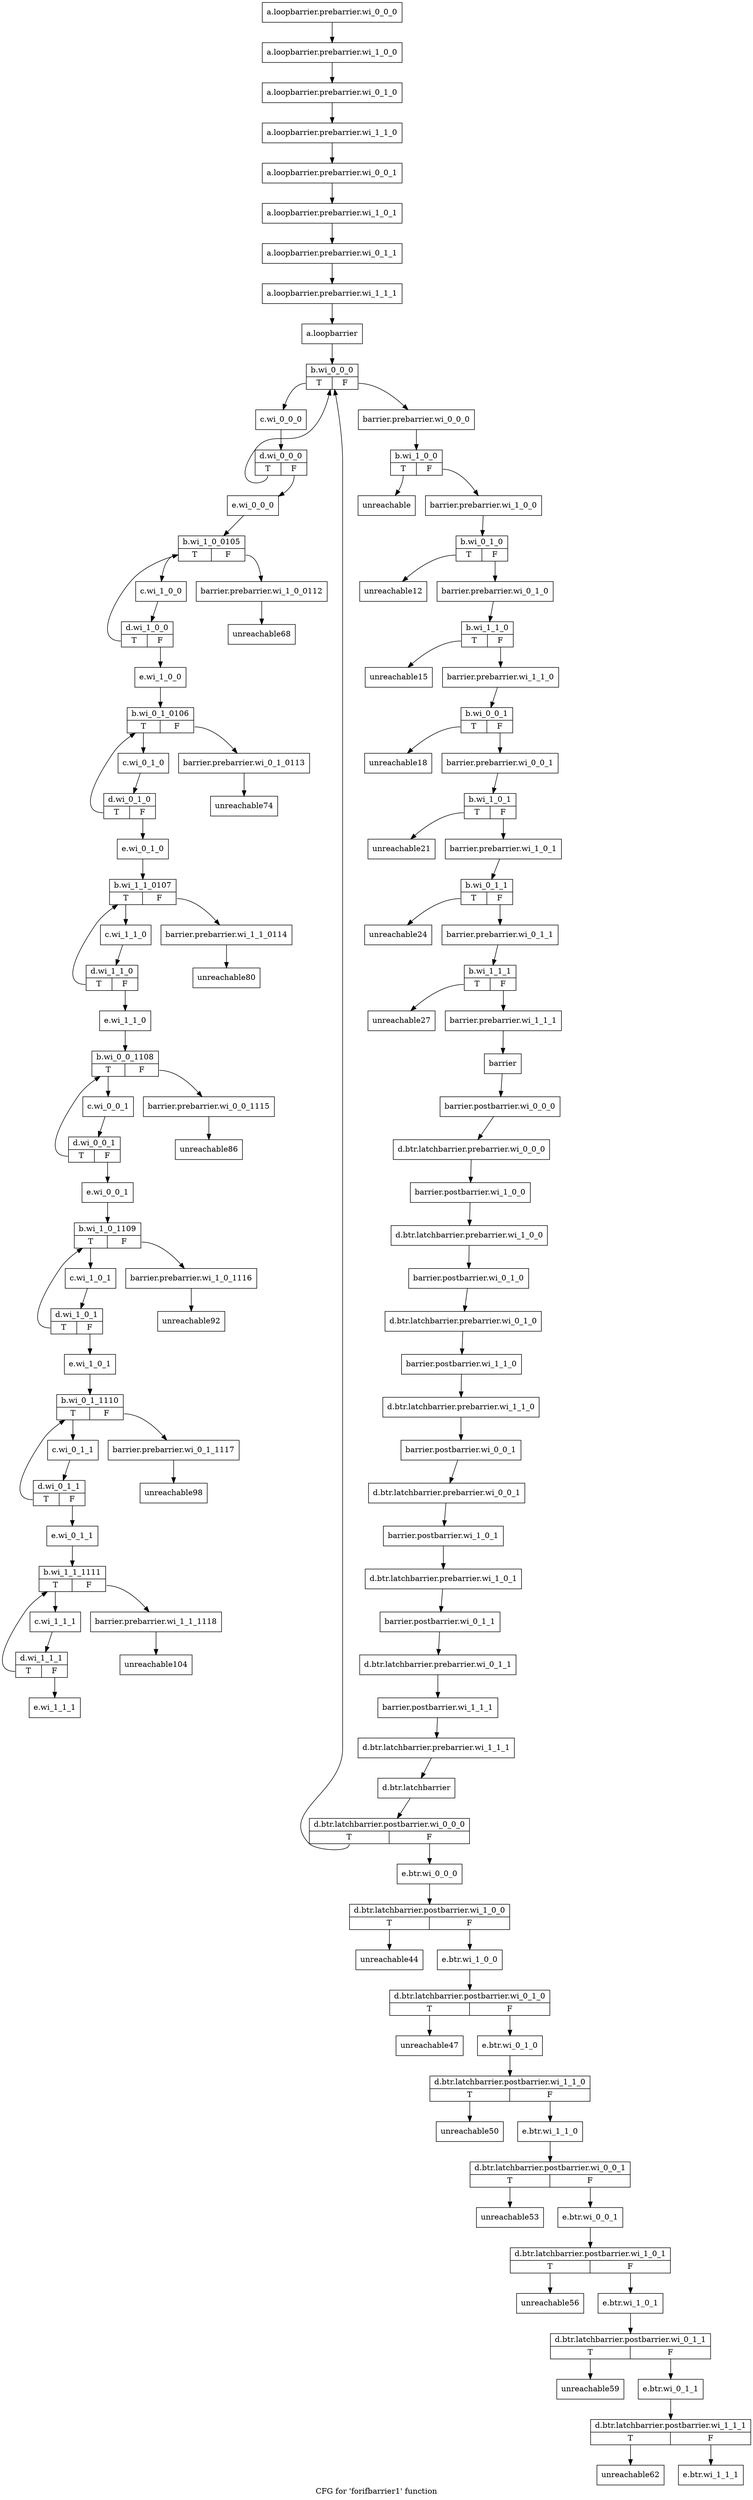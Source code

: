 digraph "CFG for 'forifbarrier1' function" {
	label="CFG for 'forifbarrier1' function";

	Node0x1653630 [shape=record,label="{a.loopbarrier.prebarrier.wi_0_0_0}"];
	Node0x1653630 -> Node0x1653880;
	Node0x16539a0 [shape=record,label="{a.loopbarrier}"];
	Node0x16539a0 -> Node0x1654380;
	Node0x1654380 [shape=record,label="{b.wi_0_0_0|{<s0>T|<s1>F}}"];
	Node0x1654380:s0 -> Node0x16584e0;
	Node0x1654380:s1 -> Node0x16585b0;
	Node0x16584e0 [shape=record,label="{c.wi_0_0_0}"];
	Node0x16584e0 -> Node0x1658740;
	Node0x16585b0 [shape=record,label="{barrier.prebarrier.wi_0_0_0}"];
	Node0x16585b0 -> Node0x1658890;
	Node0x16589a0 [shape=record,label="{barrier}"];
	Node0x16589a0 -> Node0x1658af0;
	Node0x1658af0 [shape=record,label="{barrier.postbarrier.wi_0_0_0}"];
	Node0x1658af0 -> Node0x1658cb0;
	Node0x1658740 [shape=record,label="{d.wi_0_0_0|{<s0>T|<s1>F}}"];
	Node0x1658740:s0 -> Node0x1654380;
	Node0x1658740:s1 -> Node0x1658d90;
	Node0x1658d90 [shape=record,label="{e.wi_0_0_0}"];
	Node0x1658d90 -> Node0x1658f20;
	Node0x1658cb0 [shape=record,label="{d.btr.latchbarrier.prebarrier.wi_0_0_0}"];
	Node0x1658cb0 -> Node0x1658c50;
	Node0x1659260 [shape=record,label="{d.btr.latchbarrier}"];
	Node0x1659260 -> Node0x16593f0;
	Node0x16593f0 [shape=record,label="{d.btr.latchbarrier.postbarrier.wi_0_0_0|{<s0>T|<s1>F}}"];
	Node0x16593f0:s0 -> Node0x1654380;
	Node0x16593f0:s1 -> Node0x1659510;
	Node0x1659510 [shape=record,label="{e.btr.wi_0_0_0}"];
	Node0x1659510 -> Node0x1659650;
	Node0x1653880 [shape=record,label="{a.loopbarrier.prebarrier.wi_1_0_0}"];
	Node0x1653880 -> Node0x1659780;
	Node0x1659780 [shape=record,label="{a.loopbarrier.prebarrier.wi_0_1_0}"];
	Node0x1659780 -> Node0x16598a0;
	Node0x16598a0 [shape=record,label="{a.loopbarrier.prebarrier.wi_1_1_0}"];
	Node0x16598a0 -> Node0x16599c0;
	Node0x16599c0 [shape=record,label="{a.loopbarrier.prebarrier.wi_0_0_1}"];
	Node0x16599c0 -> Node0x1659ae0;
	Node0x1659ae0 [shape=record,label="{a.loopbarrier.prebarrier.wi_1_0_1}"];
	Node0x1659ae0 -> Node0x1659c00;
	Node0x1659c00 [shape=record,label="{a.loopbarrier.prebarrier.wi_0_1_1}"];
	Node0x1659c00 -> Node0x1659d20;
	Node0x1659d20 [shape=record,label="{a.loopbarrier.prebarrier.wi_1_1_1}"];
	Node0x1659d20 -> Node0x16539a0;
	Node0x1658890 [shape=record,label="{b.wi_1_0_0|{<s0>T|<s1>F}}"];
	Node0x1658890:s0 -> Node0x1659ef0;
	Node0x1658890:s1 -> Node0x1658f80;
	Node0x1658f80 [shape=record,label="{barrier.prebarrier.wi_1_0_0}"];
	Node0x1658f80 -> Node0x1659110;
	Node0x1659ef0 [shape=record,label="{unreachable}"];
	Node0x1659110 [shape=record,label="{b.wi_0_1_0|{<s0>T|<s1>F}}"];
	Node0x1659110:s0 -> Node0x165a450;
	Node0x1659110:s1 -> Node0x165a4b0;
	Node0x165a4b0 [shape=record,label="{barrier.prebarrier.wi_0_1_0}"];
	Node0x165a4b0 -> Node0x165a640;
	Node0x165a450 [shape=record,label="{unreachable12}"];
	Node0x165a640 [shape=record,label="{b.wi_1_1_0|{<s0>T|<s1>F}}"];
	Node0x165a640:s0 -> Node0x165a820;
	Node0x165a640:s1 -> Node0x165a880;
	Node0x165a880 [shape=record,label="{barrier.prebarrier.wi_1_1_0}"];
	Node0x165a880 -> Node0x165a990;
	Node0x165a820 [shape=record,label="{unreachable15}"];
	Node0x165a990 [shape=record,label="{b.wi_0_0_1|{<s0>T|<s1>F}}"];
	Node0x165a990:s0 -> Node0x165ab70;
	Node0x165a990:s1 -> Node0x165abd0;
	Node0x165abd0 [shape=record,label="{barrier.prebarrier.wi_0_0_1}"];
	Node0x165abd0 -> Node0x165ace0;
	Node0x165ab70 [shape=record,label="{unreachable18}"];
	Node0x165ace0 [shape=record,label="{b.wi_1_0_1|{<s0>T|<s1>F}}"];
	Node0x165ace0:s0 -> Node0x165aec0;
	Node0x165ace0:s1 -> Node0x165af20;
	Node0x165af20 [shape=record,label="{barrier.prebarrier.wi_1_0_1}"];
	Node0x165af20 -> Node0x165b030;
	Node0x165aec0 [shape=record,label="{unreachable21}"];
	Node0x165b030 [shape=record,label="{b.wi_0_1_1|{<s0>T|<s1>F}}"];
	Node0x165b030:s0 -> Node0x165b210;
	Node0x165b030:s1 -> Node0x165b270;
	Node0x165b270 [shape=record,label="{barrier.prebarrier.wi_0_1_1}"];
	Node0x165b270 -> Node0x165b380;
	Node0x165b210 [shape=record,label="{unreachable24}"];
	Node0x165b380 [shape=record,label="{b.wi_1_1_1|{<s0>T|<s1>F}}"];
	Node0x165b380:s0 -> Node0x165b560;
	Node0x165b380:s1 -> Node0x165b5c0;
	Node0x165b5c0 [shape=record,label="{barrier.prebarrier.wi_1_1_1}"];
	Node0x165b5c0 -> Node0x16589a0;
	Node0x165b560 [shape=record,label="{unreachable27}"];
	Node0x1658c50 [shape=record,label="{barrier.postbarrier.wi_1_0_0}"];
	Node0x1658c50 -> Node0x165b840;
	Node0x165b840 [shape=record,label="{d.btr.latchbarrier.prebarrier.wi_1_0_0}"];
	Node0x165b840 -> Node0x165b7e0;
	Node0x165b7e0 [shape=record,label="{barrier.postbarrier.wi_0_1_0}"];
	Node0x165b7e0 -> Node0x165ba00;
	Node0x165ba00 [shape=record,label="{d.btr.latchbarrier.prebarrier.wi_0_1_0}"];
	Node0x165ba00 -> Node0x165b9a0;
	Node0x165b9a0 [shape=record,label="{barrier.postbarrier.wi_1_1_0}"];
	Node0x165b9a0 -> Node0x165bc00;
	Node0x165bc00 [shape=record,label="{d.btr.latchbarrier.prebarrier.wi_1_1_0}"];
	Node0x165bc00 -> Node0x165bba0;
	Node0x165bba0 [shape=record,label="{barrier.postbarrier.wi_0_0_1}"];
	Node0x165bba0 -> Node0x165a130;
	Node0x165a130 [shape=record,label="{d.btr.latchbarrier.prebarrier.wi_0_0_1}"];
	Node0x165a130 -> Node0x165a0d0;
	Node0x165a0d0 [shape=record,label="{barrier.postbarrier.wi_1_0_1}"];
	Node0x165a0d0 -> Node0x165c480;
	Node0x165c480 [shape=record,label="{d.btr.latchbarrier.prebarrier.wi_1_0_1}"];
	Node0x165c480 -> Node0x165a310;
	Node0x165a310 [shape=record,label="{barrier.postbarrier.wi_0_1_1}"];
	Node0x165a310 -> Node0x165c640;
	Node0x165c640 [shape=record,label="{d.btr.latchbarrier.prebarrier.wi_0_1_1}"];
	Node0x165c640 -> Node0x165c5e0;
	Node0x165c5e0 [shape=record,label="{barrier.postbarrier.wi_1_1_1}"];
	Node0x165c5e0 -> Node0x165c8c0;
	Node0x165c8c0 [shape=record,label="{d.btr.latchbarrier.prebarrier.wi_1_1_1}"];
	Node0x165c8c0 -> Node0x1659260;
	Node0x1659650 [shape=record,label="{d.btr.latchbarrier.postbarrier.wi_1_0_0|{<s0>T|<s1>F}}"];
	Node0x1659650:s0 -> Node0x165c860;
	Node0x1659650:s1 -> Node0x165ca50;
	Node0x165ca50 [shape=record,label="{e.btr.wi_1_0_0}"];
	Node0x165ca50 -> Node0x165cbc0;
	Node0x165c860 [shape=record,label="{unreachable44}"];
	Node0x165cd00 [shape=record,label="{e.btr.wi_0_1_0}"];
	Node0x165cd00 -> Node0x165ce00;
	Node0x165cbc0 [shape=record,label="{d.btr.latchbarrier.postbarrier.wi_0_1_0|{<s0>T|<s1>F}}"];
	Node0x165cbc0:s0 -> Node0x165cf20;
	Node0x165cbc0:s1 -> Node0x165cd00;
	Node0x165cf20 [shape=record,label="{unreachable47}"];
	Node0x165d0c0 [shape=record,label="{e.btr.wi_1_1_0}"];
	Node0x165d0c0 -> Node0x165d180;
	Node0x165ce00 [shape=record,label="{d.btr.latchbarrier.postbarrier.wi_1_1_0|{<s0>T|<s1>F}}"];
	Node0x165ce00:s0 -> Node0x165cda0;
	Node0x165ce00:s1 -> Node0x165d0c0;
	Node0x165cda0 [shape=record,label="{unreachable50}"];
	Node0x165d410 [shape=record,label="{e.btr.wi_0_0_1}"];
	Node0x165d410 -> Node0x165d4d0;
	Node0x165d180 [shape=record,label="{d.btr.latchbarrier.postbarrier.wi_0_0_1|{<s0>T|<s1>F}}"];
	Node0x165d180:s0 -> Node0x165d120;
	Node0x165d180:s1 -> Node0x165d410;
	Node0x165d120 [shape=record,label="{unreachable53}"];
	Node0x165d760 [shape=record,label="{e.btr.wi_1_0_1}"];
	Node0x165d760 -> Node0x165d820;
	Node0x165d4d0 [shape=record,label="{d.btr.latchbarrier.postbarrier.wi_1_0_1|{<s0>T|<s1>F}}"];
	Node0x165d4d0:s0 -> Node0x165d470;
	Node0x165d4d0:s1 -> Node0x165d760;
	Node0x165d470 [shape=record,label="{unreachable56}"];
	Node0x165dab0 [shape=record,label="{e.btr.wi_0_1_1}"];
	Node0x165dab0 -> Node0x165db70;
	Node0x165d820 [shape=record,label="{d.btr.latchbarrier.postbarrier.wi_0_1_1|{<s0>T|<s1>F}}"];
	Node0x165d820:s0 -> Node0x165d7c0;
	Node0x165d820:s1 -> Node0x165dab0;
	Node0x165d7c0 [shape=record,label="{unreachable59}"];
	Node0x165de00 [shape=record,label="{e.btr.wi_1_1_1}"];
	Node0x165db70 [shape=record,label="{d.btr.latchbarrier.postbarrier.wi_1_1_1|{<s0>T|<s1>F}}"];
	Node0x165db70:s0 -> Node0x165db10;
	Node0x165db70:s1 -> Node0x165de00;
	Node0x165db10 [shape=record,label="{unreachable62}"];
	Node0x1658f20 [shape=record,label="{b.wi_1_0_0105|{<s0>T|<s1>F}}"];
	Node0x1658f20:s0 -> Node0x165e030;
	Node0x1658f20:s1 -> Node0x165e0f0;
	Node0x165e030 [shape=record,label="{c.wi_1_0_0}"];
	Node0x165e030 -> Node0x165e200;
	Node0x165e0f0 [shape=record,label="{barrier.prebarrier.wi_1_0_0112}"];
	Node0x165e0f0 -> Node0x165e310;
	Node0x165e200 [shape=record,label="{d.wi_1_0_0|{<s0>T|<s1>F}}"];
	Node0x165e200:s0 -> Node0x1658f20;
	Node0x165e200:s1 -> Node0x165e420;
	Node0x165e420 [shape=record,label="{e.wi_1_0_0}"];
	Node0x165e420 -> Node0x165e560;
	Node0x165e310 [shape=record,label="{unreachable68}"];
	Node0x165e6d0 [shape=record,label="{d.wi_0_1_0|{<s0>T|<s1>F}}"];
	Node0x165e6d0:s0 -> Node0x165e560;
	Node0x165e6d0:s1 -> Node0x165e730;
	Node0x165e730 [shape=record,label="{e.wi_0_1_0}"];
	Node0x165e730 -> Node0x165e870;
	Node0x165e980 [shape=record,label="{c.wi_0_1_0}"];
	Node0x165e980 -> Node0x165e6d0;
	Node0x165ead0 [shape=record,label="{barrier.prebarrier.wi_0_1_0113}"];
	Node0x165ead0 -> Node0x165ebb0;
	Node0x165e560 [shape=record,label="{b.wi_0_1_0106|{<s0>T|<s1>F}}"];
	Node0x165e560:s0 -> Node0x165e980;
	Node0x165e560:s1 -> Node0x165ead0;
	Node0x165ebb0 [shape=record,label="{unreachable74}"];
	Node0x165ee00 [shape=record,label="{d.wi_1_1_0|{<s0>T|<s1>F}}"];
	Node0x165ee00:s0 -> Node0x165e870;
	Node0x165ee00:s1 -> Node0x165ee60;
	Node0x165ee60 [shape=record,label="{e.wi_1_1_0}"];
	Node0x165ee60 -> Node0x165efa0;
	Node0x165f0b0 [shape=record,label="{c.wi_1_1_0}"];
	Node0x165f0b0 -> Node0x165ee00;
	Node0x165f1c0 [shape=record,label="{barrier.prebarrier.wi_1_1_0114}"];
	Node0x165f1c0 -> Node0x165f260;
	Node0x165e870 [shape=record,label="{b.wi_1_1_0107|{<s0>T|<s1>F}}"];
	Node0x165e870:s0 -> Node0x165f0b0;
	Node0x165e870:s1 -> Node0x165f1c0;
	Node0x165f260 [shape=record,label="{unreachable80}"];
	Node0x165f4b0 [shape=record,label="{d.wi_0_0_1|{<s0>T|<s1>F}}"];
	Node0x165f4b0:s0 -> Node0x165efa0;
	Node0x165f4b0:s1 -> Node0x165f510;
	Node0x165f510 [shape=record,label="{e.wi_0_0_1}"];
	Node0x165f510 -> Node0x165bd10;
	Node0x165be20 [shape=record,label="{c.wi_0_0_1}"];
	Node0x165be20 -> Node0x165f4b0;
	Node0x165bf30 [shape=record,label="{barrier.prebarrier.wi_0_0_1115}"];
	Node0x165bf30 -> Node0x165bfd0;
	Node0x165efa0 [shape=record,label="{b.wi_0_0_1108|{<s0>T|<s1>F}}"];
	Node0x165efa0:s0 -> Node0x165be20;
	Node0x165efa0:s1 -> Node0x165bf30;
	Node0x165bfd0 [shape=record,label="{unreachable86}"];
	Node0x165c220 [shape=record,label="{barrier.prebarrier.wi_1_0_1116}"];
	Node0x165c220 -> Node0x165c280;
	Node0x165bd10 [shape=record,label="{b.wi_1_0_1109|{<s0>T|<s1>F}}"];
	Node0x165bd10:s0 -> Node0x165c390;
	Node0x165bd10:s1 -> Node0x165c220;
	Node0x1660670 [shape=record,label="{d.wi_1_0_1|{<s0>T|<s1>F}}"];
	Node0x1660670:s0 -> Node0x165bd10;
	Node0x1660670:s1 -> Node0x16606d0;
	Node0x16606d0 [shape=record,label="{e.wi_1_0_1}"];
	Node0x16606d0 -> Node0x16607e0;
	Node0x165c390 [shape=record,label="{c.wi_1_0_1}"];
	Node0x165c390 -> Node0x1660670;
	Node0x165c280 [shape=record,label="{unreachable92}"];
	Node0x16607e0 [shape=record,label="{b.wi_0_1_1110|{<s0>T|<s1>F}}"];
	Node0x16607e0:s0 -> Node0x16609a0;
	Node0x16607e0:s1 -> Node0x1660a00;
	Node0x1660a00 [shape=record,label="{barrier.prebarrier.wi_0_1_1117}"];
	Node0x1660a00 -> Node0x1660b10;
	Node0x1660bf0 [shape=record,label="{d.wi_0_1_1|{<s0>T|<s1>F}}"];
	Node0x1660bf0:s0 -> Node0x16607e0;
	Node0x1660bf0:s1 -> Node0x1660cb0;
	Node0x1660cb0 [shape=record,label="{e.wi_0_1_1}"];
	Node0x1660cb0 -> Node0x1660df0;
	Node0x16609a0 [shape=record,label="{c.wi_0_1_1}"];
	Node0x16609a0 -> Node0x1660bf0;
	Node0x1660b10 [shape=record,label="{unreachable98}"];
	Node0x1660df0 [shape=record,label="{b.wi_1_1_1111|{<s0>T|<s1>F}}"];
	Node0x1660df0:s0 -> Node0x1660fe0;
	Node0x1660df0:s1 -> Node0x1661040;
	Node0x1661040 [shape=record,label="{barrier.prebarrier.wi_1_1_1118}"];
	Node0x1661040 -> Node0x1661190;
	Node0x16612a0 [shape=record,label="{d.wi_1_1_1|{<s0>T|<s1>F}}"];
	Node0x16612a0:s0 -> Node0x1660df0;
	Node0x16612a0:s1 -> Node0x1661360;
	Node0x1661360 [shape=record,label="{e.wi_1_1_1}"];
	Node0x1660fe0 [shape=record,label="{c.wi_1_1_1}"];
	Node0x1660fe0 -> Node0x16612a0;
	Node0x1661190 [shape=record,label="{unreachable104}"];
}
